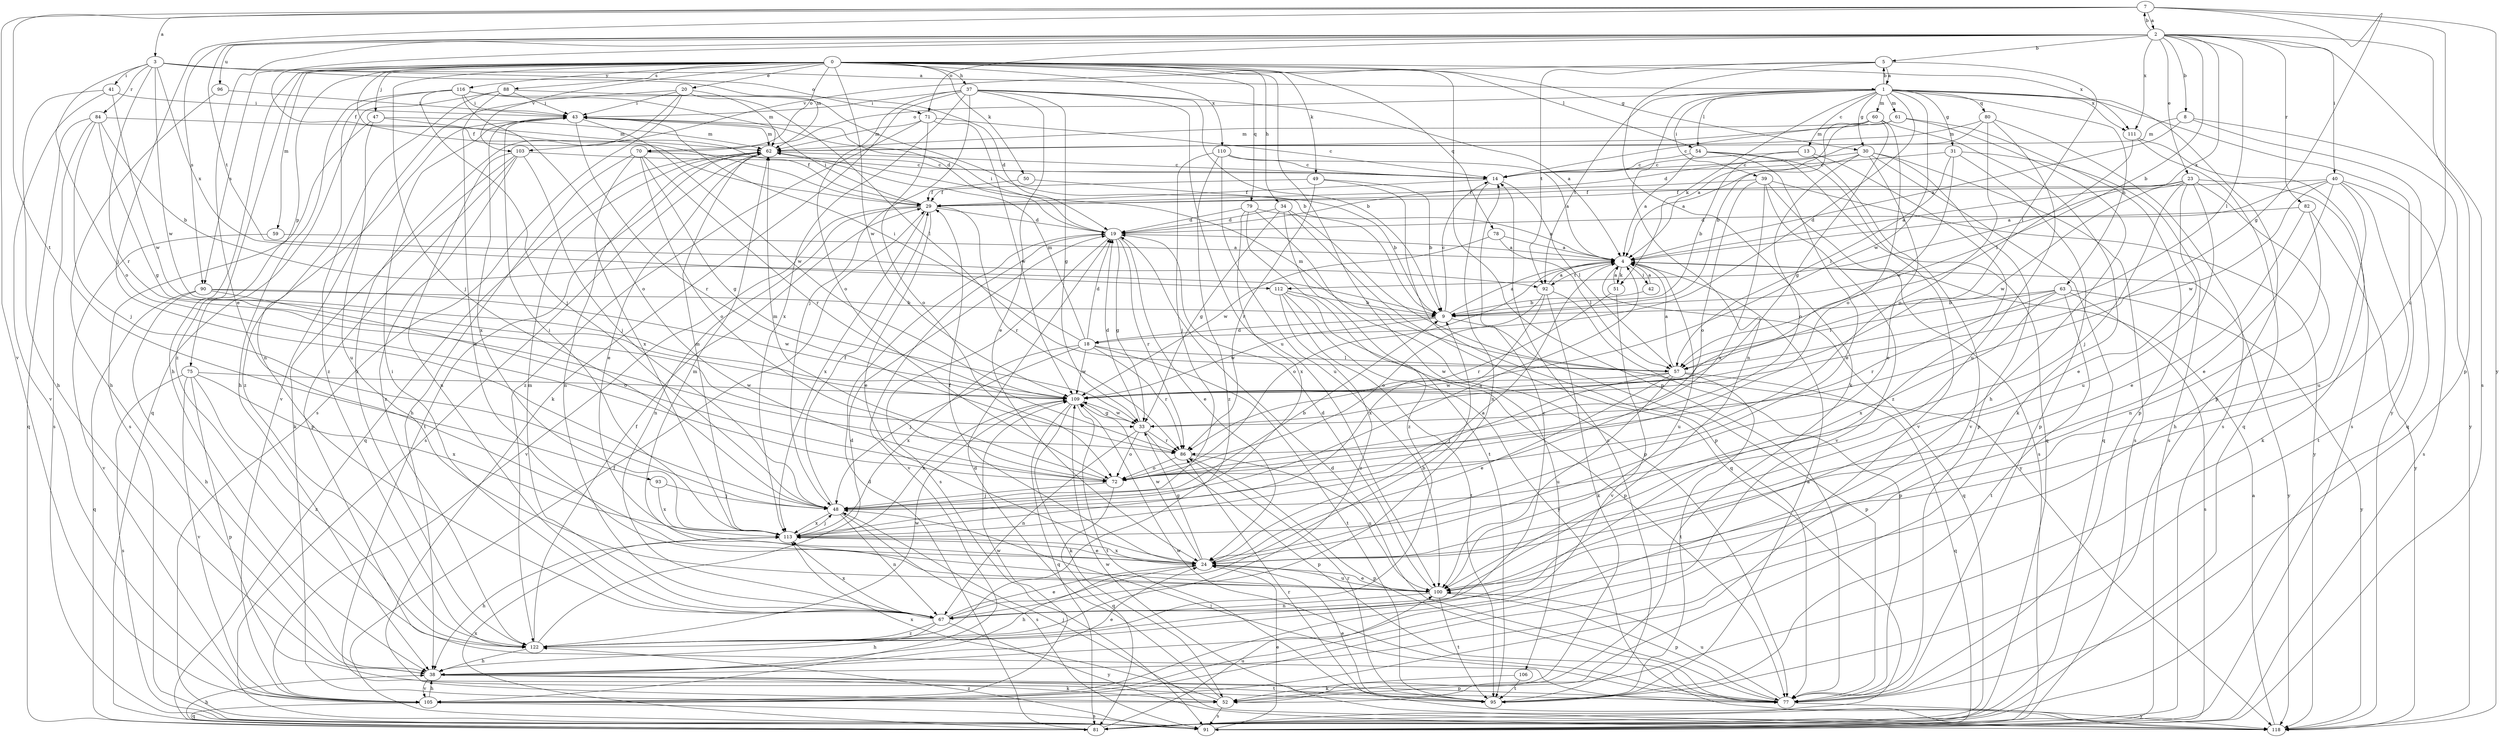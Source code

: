 strict digraph  {
0;
1;
2;
3;
4;
5;
7;
8;
9;
13;
14;
18;
19;
20;
23;
24;
29;
30;
31;
33;
34;
37;
38;
39;
40;
41;
42;
43;
47;
48;
49;
50;
51;
52;
54;
57;
59;
60;
61;
62;
63;
67;
70;
71;
72;
75;
77;
78;
79;
80;
81;
82;
84;
86;
88;
90;
91;
92;
93;
95;
96;
100;
103;
105;
106;
109;
110;
111;
112;
113;
116;
118;
122;
0 -> 20  [label=e];
0 -> 29  [label=f];
0 -> 30  [label=g];
0 -> 34  [label=h];
0 -> 37  [label=h];
0 -> 38  [label=h];
0 -> 47  [label=j];
0 -> 48  [label=j];
0 -> 49  [label=k];
0 -> 50  [label=k];
0 -> 54  [label=l];
0 -> 59  [label=m];
0 -> 70  [label=o];
0 -> 75  [label=p];
0 -> 77  [label=p];
0 -> 78  [label=q];
0 -> 79  [label=q];
0 -> 88  [label=s];
0 -> 90  [label=s];
0 -> 103  [label=v];
0 -> 106  [label=w];
0 -> 109  [label=w];
0 -> 110  [label=x];
0 -> 111  [label=x];
0 -> 116  [label=y];
0 -> 122  [label=z];
1 -> 5  [label=b];
1 -> 13  [label=c];
1 -> 18  [label=d];
1 -> 30  [label=g];
1 -> 31  [label=g];
1 -> 39  [label=i];
1 -> 51  [label=k];
1 -> 54  [label=l];
1 -> 60  [label=m];
1 -> 61  [label=m];
1 -> 63  [label=n];
1 -> 67  [label=n];
1 -> 70  [label=o];
1 -> 77  [label=p];
1 -> 80  [label=q];
1 -> 92  [label=t];
1 -> 109  [label=w];
1 -> 111  [label=x];
1 -> 118  [label=y];
2 -> 5  [label=b];
2 -> 7  [label=b];
2 -> 8  [label=b];
2 -> 9  [label=b];
2 -> 23  [label=e];
2 -> 24  [label=e];
2 -> 29  [label=f];
2 -> 40  [label=i];
2 -> 57  [label=l];
2 -> 71  [label=o];
2 -> 77  [label=p];
2 -> 82  [label=r];
2 -> 90  [label=s];
2 -> 91  [label=s];
2 -> 92  [label=t];
2 -> 96  [label=u];
2 -> 111  [label=x];
2 -> 112  [label=x];
3 -> 1  [label=a];
3 -> 41  [label=i];
3 -> 62  [label=m];
3 -> 71  [label=o];
3 -> 72  [label=o];
3 -> 84  [label=r];
3 -> 86  [label=r];
3 -> 109  [label=w];
3 -> 112  [label=x];
4 -> 42  [label=i];
4 -> 51  [label=k];
4 -> 72  [label=o];
4 -> 81  [label=q];
4 -> 92  [label=t];
4 -> 100  [label=u];
4 -> 118  [label=y];
5 -> 1  [label=a];
5 -> 52  [label=k];
5 -> 57  [label=l];
5 -> 92  [label=t];
5 -> 103  [label=v];
7 -> 2  [label=a];
7 -> 3  [label=a];
7 -> 33  [label=g];
7 -> 48  [label=j];
7 -> 93  [label=t];
7 -> 100  [label=u];
7 -> 105  [label=v];
7 -> 118  [label=y];
8 -> 4  [label=a];
8 -> 62  [label=m];
8 -> 81  [label=q];
8 -> 118  [label=y];
9 -> 4  [label=a];
9 -> 14  [label=c];
9 -> 18  [label=d];
9 -> 77  [label=p];
9 -> 109  [label=w];
13 -> 9  [label=b];
13 -> 14  [label=c];
13 -> 105  [label=v];
13 -> 122  [label=z];
14 -> 29  [label=f];
14 -> 57  [label=l];
14 -> 67  [label=n];
18 -> 19  [label=d];
18 -> 43  [label=i];
18 -> 48  [label=j];
18 -> 57  [label=l];
18 -> 62  [label=m];
18 -> 86  [label=r];
18 -> 95  [label=t];
18 -> 109  [label=w];
18 -> 113  [label=x];
19 -> 4  [label=a];
19 -> 24  [label=e];
19 -> 33  [label=g];
19 -> 43  [label=i];
19 -> 86  [label=r];
19 -> 91  [label=s];
19 -> 105  [label=v];
20 -> 43  [label=i];
20 -> 57  [label=l];
20 -> 62  [label=m];
20 -> 91  [label=s];
20 -> 105  [label=v];
20 -> 122  [label=z];
23 -> 4  [label=a];
23 -> 24  [label=e];
23 -> 29  [label=f];
23 -> 38  [label=h];
23 -> 48  [label=j];
23 -> 52  [label=k];
23 -> 100  [label=u];
23 -> 109  [label=w];
24 -> 4  [label=a];
24 -> 29  [label=f];
24 -> 33  [label=g];
24 -> 38  [label=h];
24 -> 100  [label=u];
24 -> 109  [label=w];
24 -> 113  [label=x];
29 -> 19  [label=d];
29 -> 24  [label=e];
29 -> 43  [label=i];
29 -> 67  [label=n];
29 -> 86  [label=r];
29 -> 105  [label=v];
29 -> 113  [label=x];
30 -> 4  [label=a];
30 -> 14  [label=c];
30 -> 24  [label=e];
30 -> 72  [label=o];
30 -> 77  [label=p];
30 -> 81  [label=q];
30 -> 91  [label=s];
31 -> 14  [label=c];
31 -> 57  [label=l];
31 -> 77  [label=p];
31 -> 91  [label=s];
31 -> 109  [label=w];
33 -> 19  [label=d];
33 -> 67  [label=n];
33 -> 72  [label=o];
33 -> 77  [label=p];
33 -> 86  [label=r];
33 -> 109  [label=w];
34 -> 19  [label=d];
34 -> 33  [label=g];
34 -> 81  [label=q];
34 -> 118  [label=y];
34 -> 122  [label=z];
37 -> 4  [label=a];
37 -> 9  [label=b];
37 -> 24  [label=e];
37 -> 33  [label=g];
37 -> 43  [label=i];
37 -> 48  [label=j];
37 -> 52  [label=k];
37 -> 72  [label=o];
37 -> 100  [label=u];
37 -> 113  [label=x];
38 -> 24  [label=e];
38 -> 52  [label=k];
38 -> 77  [label=p];
38 -> 95  [label=t];
38 -> 105  [label=v];
39 -> 29  [label=f];
39 -> 72  [label=o];
39 -> 91  [label=s];
39 -> 105  [label=v];
39 -> 113  [label=x];
39 -> 118  [label=y];
40 -> 4  [label=a];
40 -> 24  [label=e];
40 -> 29  [label=f];
40 -> 91  [label=s];
40 -> 95  [label=t];
40 -> 100  [label=u];
40 -> 109  [label=w];
41 -> 38  [label=h];
41 -> 43  [label=i];
41 -> 105  [label=v];
41 -> 109  [label=w];
42 -> 4  [label=a];
42 -> 9  [label=b];
43 -> 62  [label=m];
43 -> 86  [label=r];
43 -> 109  [label=w];
43 -> 113  [label=x];
43 -> 122  [label=z];
47 -> 29  [label=f];
47 -> 62  [label=m];
47 -> 91  [label=s];
47 -> 100  [label=u];
48 -> 4  [label=a];
48 -> 9  [label=b];
48 -> 29  [label=f];
48 -> 67  [label=n];
48 -> 91  [label=s];
48 -> 113  [label=x];
49 -> 9  [label=b];
49 -> 29  [label=f];
49 -> 77  [label=p];
49 -> 86  [label=r];
50 -> 9  [label=b];
50 -> 29  [label=f];
51 -> 4  [label=a];
51 -> 86  [label=r];
51 -> 105  [label=v];
52 -> 19  [label=d];
52 -> 91  [label=s];
52 -> 113  [label=x];
54 -> 4  [label=a];
54 -> 14  [label=c];
54 -> 24  [label=e];
54 -> 81  [label=q];
54 -> 105  [label=v];
57 -> 4  [label=a];
57 -> 24  [label=e];
57 -> 48  [label=j];
57 -> 62  [label=m];
57 -> 81  [label=q];
57 -> 95  [label=t];
57 -> 100  [label=u];
57 -> 109  [label=w];
59 -> 4  [label=a];
59 -> 105  [label=v];
60 -> 9  [label=b];
60 -> 14  [label=c];
60 -> 33  [label=g];
60 -> 52  [label=k];
60 -> 62  [label=m];
60 -> 72  [label=o];
61 -> 4  [label=a];
61 -> 38  [label=h];
61 -> 62  [label=m];
61 -> 77  [label=p];
62 -> 14  [label=c];
62 -> 24  [label=e];
62 -> 67  [label=n];
62 -> 81  [label=q];
62 -> 91  [label=s];
62 -> 95  [label=t];
63 -> 9  [label=b];
63 -> 57  [label=l];
63 -> 86  [label=r];
63 -> 91  [label=s];
63 -> 95  [label=t];
63 -> 113  [label=x];
63 -> 118  [label=y];
67 -> 9  [label=b];
67 -> 24  [label=e];
67 -> 38  [label=h];
67 -> 43  [label=i];
67 -> 62  [label=m];
67 -> 113  [label=x];
67 -> 118  [label=y];
67 -> 122  [label=z];
70 -> 14  [label=c];
70 -> 33  [label=g];
70 -> 38  [label=h];
70 -> 72  [label=o];
70 -> 86  [label=r];
70 -> 113  [label=x];
71 -> 14  [label=c];
71 -> 62  [label=m];
71 -> 72  [label=o];
71 -> 109  [label=w];
71 -> 122  [label=z];
72 -> 48  [label=j];
72 -> 62  [label=m];
72 -> 81  [label=q];
75 -> 77  [label=p];
75 -> 91  [label=s];
75 -> 105  [label=v];
75 -> 109  [label=w];
75 -> 113  [label=x];
75 -> 122  [label=z];
77 -> 19  [label=d];
77 -> 48  [label=j];
77 -> 100  [label=u];
77 -> 109  [label=w];
77 -> 118  [label=y];
78 -> 4  [label=a];
78 -> 57  [label=l];
78 -> 109  [label=w];
79 -> 4  [label=a];
79 -> 19  [label=d];
79 -> 77  [label=p];
79 -> 95  [label=t];
79 -> 113  [label=x];
80 -> 19  [label=d];
80 -> 62  [label=m];
80 -> 72  [label=o];
80 -> 91  [label=s];
80 -> 100  [label=u];
81 -> 19  [label=d];
81 -> 38  [label=h];
81 -> 100  [label=u];
81 -> 113  [label=x];
82 -> 19  [label=d];
82 -> 24  [label=e];
82 -> 67  [label=n];
82 -> 118  [label=y];
84 -> 9  [label=b];
84 -> 33  [label=g];
84 -> 48  [label=j];
84 -> 62  [label=m];
84 -> 81  [label=q];
84 -> 91  [label=s];
86 -> 72  [label=o];
86 -> 77  [label=p];
86 -> 100  [label=u];
88 -> 19  [label=d];
88 -> 43  [label=i];
88 -> 81  [label=q];
88 -> 100  [label=u];
88 -> 122  [label=z];
90 -> 9  [label=b];
90 -> 38  [label=h];
90 -> 72  [label=o];
90 -> 81  [label=q];
90 -> 109  [label=w];
91 -> 24  [label=e];
91 -> 29  [label=f];
91 -> 122  [label=z];
92 -> 4  [label=a];
92 -> 52  [label=k];
92 -> 72  [label=o];
92 -> 77  [label=p];
92 -> 113  [label=x];
93 -> 48  [label=j];
93 -> 113  [label=x];
95 -> 4  [label=a];
95 -> 14  [label=c];
95 -> 24  [label=e];
95 -> 86  [label=r];
96 -> 38  [label=h];
96 -> 43  [label=i];
100 -> 19  [label=d];
100 -> 24  [label=e];
100 -> 62  [label=m];
100 -> 67  [label=n];
100 -> 77  [label=p];
100 -> 95  [label=t];
103 -> 14  [label=c];
103 -> 48  [label=j];
103 -> 52  [label=k];
103 -> 67  [label=n];
103 -> 77  [label=p];
103 -> 122  [label=z];
105 -> 38  [label=h];
105 -> 81  [label=q];
105 -> 91  [label=s];
105 -> 109  [label=w];
106 -> 52  [label=k];
106 -> 95  [label=t];
109 -> 33  [label=g];
109 -> 52  [label=k];
109 -> 81  [label=q];
109 -> 95  [label=t];
109 -> 113  [label=x];
110 -> 4  [label=a];
110 -> 14  [label=c];
110 -> 48  [label=j];
110 -> 100  [label=u];
110 -> 122  [label=z];
111 -> 57  [label=l];
111 -> 81  [label=q];
111 -> 91  [label=s];
112 -> 9  [label=b];
112 -> 77  [label=p];
112 -> 95  [label=t];
112 -> 118  [label=y];
112 -> 122  [label=z];
113 -> 24  [label=e];
113 -> 38  [label=h];
113 -> 43  [label=i];
113 -> 48  [label=j];
113 -> 62  [label=m];
116 -> 9  [label=b];
116 -> 19  [label=d];
116 -> 38  [label=h];
116 -> 43  [label=i];
116 -> 48  [label=j];
116 -> 67  [label=n];
116 -> 72  [label=o];
118 -> 4  [label=a];
118 -> 48  [label=j];
118 -> 86  [label=r];
118 -> 109  [label=w];
122 -> 14  [label=c];
122 -> 19  [label=d];
122 -> 29  [label=f];
122 -> 38  [label=h];
122 -> 109  [label=w];
}
